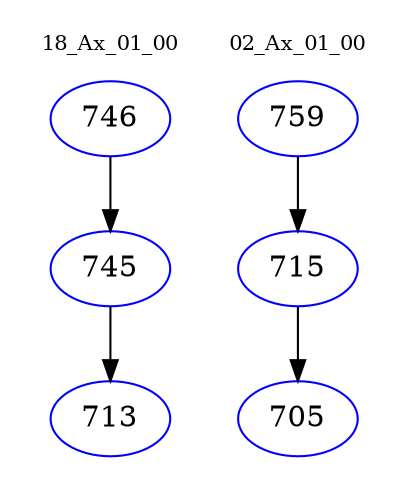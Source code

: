 digraph{
subgraph cluster_0 {
color = white
label = "18_Ax_01_00";
fontsize=10;
T0_746 [label="746", color="blue"]
T0_746 -> T0_745 [color="black"]
T0_745 [label="745", color="blue"]
T0_745 -> T0_713 [color="black"]
T0_713 [label="713", color="blue"]
}
subgraph cluster_1 {
color = white
label = "02_Ax_01_00";
fontsize=10;
T1_759 [label="759", color="blue"]
T1_759 -> T1_715 [color="black"]
T1_715 [label="715", color="blue"]
T1_715 -> T1_705 [color="black"]
T1_705 [label="705", color="blue"]
}
}
